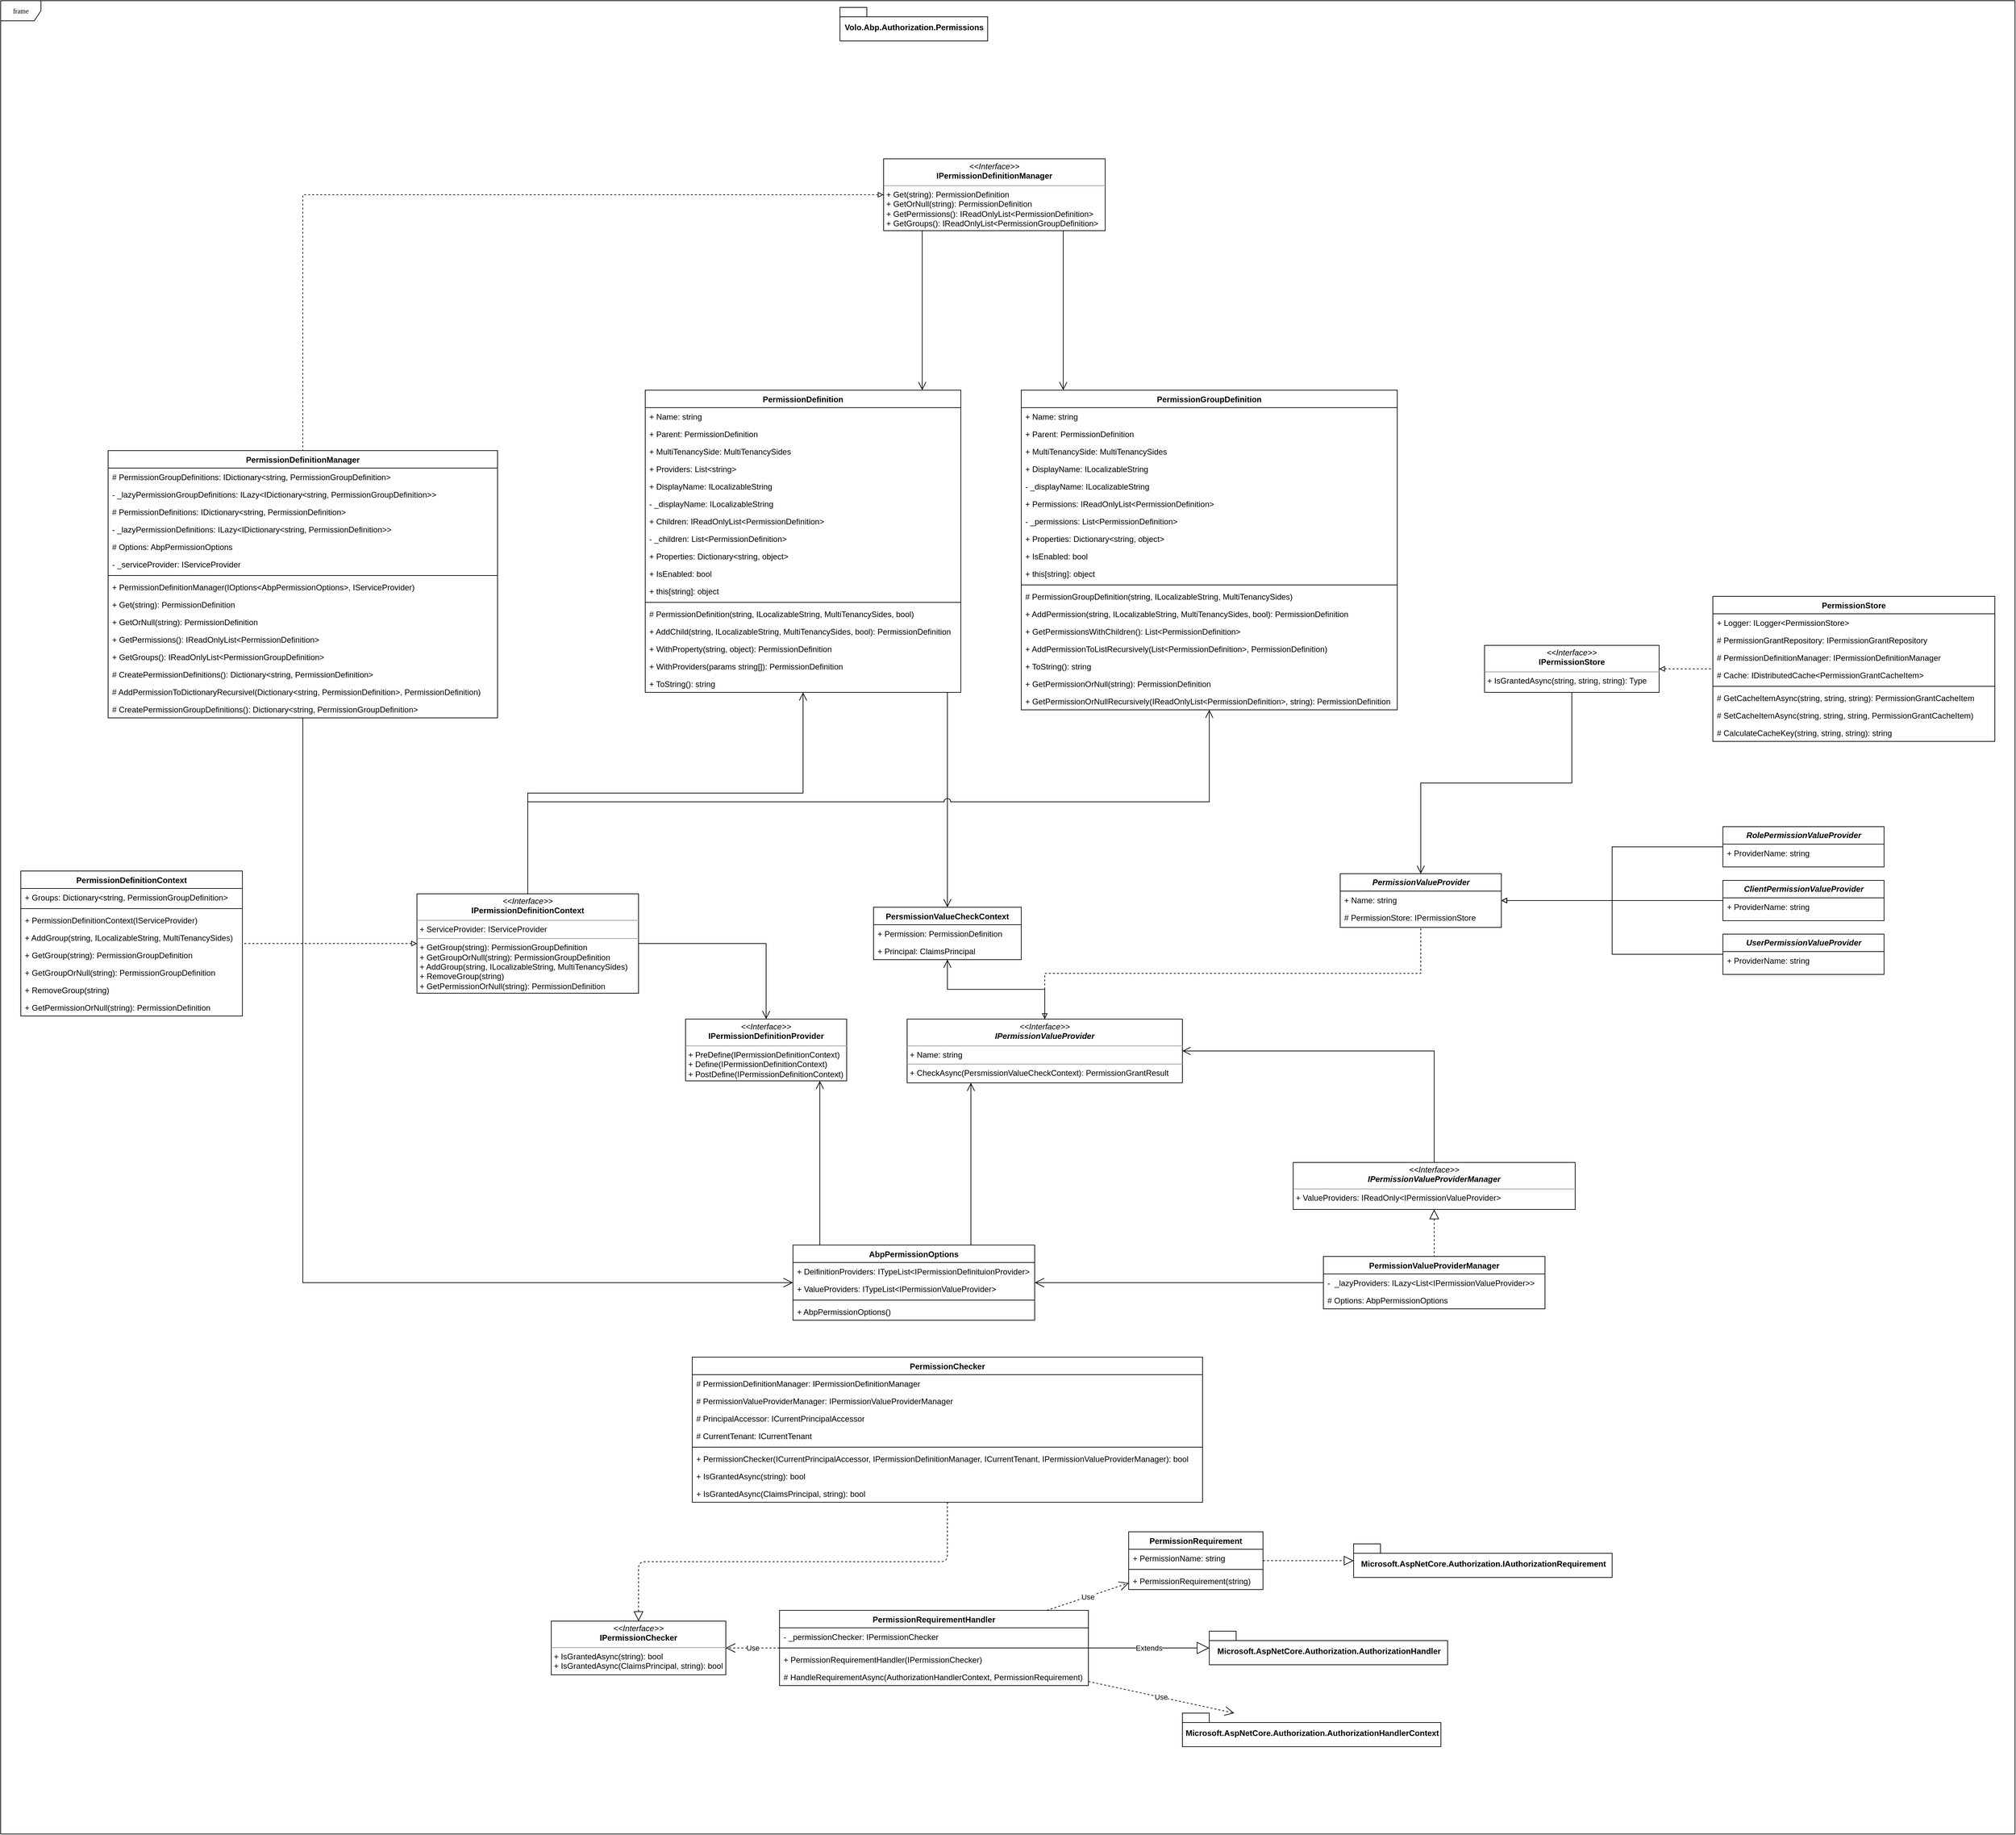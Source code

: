 <mxfile version="13.1.3">
    <diagram name="Page-1" id="c4acf3e9-155e-7222-9cf6-157b1a14988f">
        <mxGraphModel dx="1636" dy="3753" grid="1" gridSize="10" guides="1" tooltips="1" connect="1" arrows="1" fold="1" page="1" pageScale="1" pageWidth="850" pageHeight="1100" background="none" math="0" shadow="0">
            <root>
                <mxCell id="0"/>
                <mxCell id="1" parent="0"/>
                <mxCell id="17acba5748e5396b-1" value="frame" style="shape=umlFrame;whiteSpace=wrap;html=1;rounded=0;shadow=0;comic=0;labelBackgroundColor=none;strokeWidth=1;fontFamily=Verdana;fontSize=10;align=center;" parent="1" vertex="1">
                    <mxGeometry x="-680" y="-2910" width="3000" height="2730" as="geometry"/>
                </mxCell>
                <mxCell id="5d2195bd80daf111-21" style="edgeStyle=elbowEdgeStyle;rounded=0;html=1;labelBackgroundColor=none;startFill=0;endArrow=none;endFill=0;endSize=10;fontFamily=Verdana;fontSize=10;startArrow=block;" parent="1" source="YOqAtBhVKkUALozU7Gnc-1" target="17acba5748e5396b-20" edge="1">
                    <mxGeometry relative="1" as="geometry"/>
                </mxCell>
                <mxCell id="5d2195bd80daf111-22" style="edgeStyle=elbowEdgeStyle;rounded=0;html=1;labelBackgroundColor=none;startFill=0;endArrow=none;endFill=0;endSize=10;fontFamily=Verdana;fontSize=10;startArrow=block;dashed=1;elbow=vertical;" parent="1" source="5d2195bd80daf111-18" target="YOqAtBhVKkUALozU7Gnc-1" edge="1">
                    <mxGeometry relative="1" as="geometry"/>
                </mxCell>
                <mxCell id="5d2195bd80daf111-18" value="&lt;p style=&quot;margin: 0px ; margin-top: 4px ; text-align: center&quot;&gt;&lt;i&gt;&amp;lt;&amp;lt;Interface&amp;gt;&amp;gt;&lt;/i&gt;&lt;br&gt;&lt;i&gt;&lt;b&gt;IPermissionValueProvider&lt;/b&gt;&lt;/i&gt;&lt;br&gt;&lt;/p&gt;&lt;hr size=&quot;1&quot;&gt;&lt;p style=&quot;margin: 0px ; margin-left: 4px&quot;&gt;+ Name: string&lt;br&gt;&lt;/p&gt;&lt;hr size=&quot;1&quot;&gt;&lt;p style=&quot;margin: 0px ; margin-left: 4px&quot;&gt;+ CheckAsync(PersmissionValueCheckContext): PermissionGrantResult&lt;br&gt;&lt;/p&gt;" style="verticalAlign=top;align=left;overflow=fill;fontSize=12;fontFamily=Helvetica;html=1;rounded=0;shadow=0;comic=0;labelBackgroundColor=none;strokeWidth=1" parent="1" vertex="1">
                    <mxGeometry x="670" y="-1393.5" width="410" height="95" as="geometry"/>
                </mxCell>
                <mxCell id="5d2195bd80daf111-19" value="&lt;p style=&quot;margin: 0px ; margin-top: 4px ; text-align: center&quot;&gt;&lt;i&gt;&amp;lt;&amp;lt;Interface&amp;gt;&amp;gt;&lt;/i&gt;&lt;br&gt;&lt;b&gt;IPermissionStore&lt;/b&gt;&lt;/p&gt;&lt;hr size=&quot;1&quot;&gt;&lt;p style=&quot;margin: 0px ; margin-left: 4px&quot;&gt;+ IsGrantedAsync(string, string, string): Type&lt;br&gt;&lt;/p&gt;" style="verticalAlign=top;align=left;overflow=fill;fontSize=12;fontFamily=Helvetica;html=1;rounded=0;shadow=0;comic=0;labelBackgroundColor=none;strokeWidth=1" parent="1" vertex="1">
                    <mxGeometry x="1530" y="-1950" width="260" height="70" as="geometry"/>
                </mxCell>
                <mxCell id="YOqAtBhVKkUALozU7Gnc-5" style="edgeStyle=elbowEdgeStyle;rounded=0;html=1;labelBackgroundColor=none;startFill=0;endArrow=none;endFill=0;endSize=10;fontFamily=Verdana;fontSize=10;startArrow=block;" parent="1" source="YOqAtBhVKkUALozU7Gnc-1" target="17acba5748e5396b-30" edge="1">
                    <mxGeometry relative="1" as="geometry">
                        <mxPoint x="1910" y="-1060" as="sourcePoint"/>
                        <mxPoint x="2110" y="-1132" as="targetPoint"/>
                    </mxGeometry>
                </mxCell>
                <mxCell id="YOqAtBhVKkUALozU7Gnc-11" style="edgeStyle=elbowEdgeStyle;rounded=0;html=1;labelBackgroundColor=none;startFill=0;endArrow=none;endFill=0;fontFamily=Verdana;fontSize=10;startArrow=block;" parent="1" source="YOqAtBhVKkUALozU7Gnc-1" target="YOqAtBhVKkUALozU7Gnc-6" edge="1">
                    <mxGeometry relative="1" as="geometry">
                        <mxPoint x="1910" y="-1137" as="sourcePoint"/>
                        <mxPoint x="1990" y="-1137" as="targetPoint"/>
                    </mxGeometry>
                </mxCell>
                <mxCell id="YOqAtBhVKkUALozU7Gnc-16" style="edgeStyle=orthogonalEdgeStyle;rounded=0;html=1;labelBackgroundColor=none;startFill=0;endArrow=none;endFill=0;endSize=10;fontFamily=Verdana;fontSize=10;elbow=vertical;startArrow=open;startSize=10;" parent="1" source="5d2195bd80daf111-18" target="YOqAtBhVKkUALozU7Gnc-17" edge="1">
                    <mxGeometry relative="1" as="geometry">
                        <mxPoint x="1430" y="-871" as="sourcePoint"/>
                        <mxPoint x="1336" y="-901" as="targetPoint"/>
                    </mxGeometry>
                </mxCell>
                <mxCell id="YOqAtBhVKkUALozU7Gnc-17" value="&lt;p style=&quot;margin: 0px ; margin-top: 4px ; text-align: center&quot;&gt;&lt;i&gt;&amp;lt;&amp;lt;Interface&amp;gt;&amp;gt;&lt;/i&gt;&lt;br&gt;&lt;/p&gt;&lt;i&gt;&lt;div style=&quot;text-align: center&quot;&gt;&lt;i&gt;&lt;b&gt;IPermissionValueProviderManager&lt;/b&gt;&lt;/i&gt;&lt;/div&gt;&lt;/i&gt;&lt;hr size=&quot;1&quot;&gt;&lt;p style=&quot;margin: 0px 0px 0px 4px&quot;&gt;+ ValueProviders: IReadOnly&amp;lt;IPermissionValueProvider&amp;gt;&lt;/p&gt;" style="verticalAlign=top;align=left;overflow=fill;fontSize=12;fontFamily=Helvetica;html=1;strokeColor=#000000;gradientColor=none;" parent="1" vertex="1">
                    <mxGeometry x="1245" y="-1180" width="420" height="70" as="geometry"/>
                </mxCell>
                <mxCell id="YOqAtBhVKkUALozU7Gnc-22" style="edgeStyle=orthogonalEdgeStyle;rounded=0;html=1;dashed=1;labelBackgroundColor=none;startFill=0;endArrow=none;endFill=0;endSize=12;fontFamily=Verdana;fontSize=10;startArrow=block;startSize=12;" parent="1" source="YOqAtBhVKkUALozU7Gnc-17" target="YOqAtBhVKkUALozU7Gnc-18" edge="1">
                    <mxGeometry relative="1" as="geometry">
                        <mxPoint x="1532.5" y="-817.25" as="sourcePoint"/>
                        <mxPoint x="1657.5" y="-841" as="targetPoint"/>
                    </mxGeometry>
                </mxCell>
                <mxCell id="YOqAtBhVKkUALozU7Gnc-26" style="edgeStyle=orthogonalEdgeStyle;rounded=0;html=1;labelBackgroundColor=none;startFill=0;endArrow=none;endFill=0;endSize=10;fontFamily=Verdana;fontSize=10;startArrow=block;dashed=1;" parent="1" source="5d2195bd80daf111-19" target="YOqAtBhVKkUALozU7Gnc-32" edge="1">
                    <mxGeometry relative="1" as="geometry">
                        <Array as="points"/>
                        <mxPoint x="1440" y="-1327" as="sourcePoint"/>
                        <mxPoint x="1540" y="-1402" as="targetPoint"/>
                    </mxGeometry>
                </mxCell>
                <mxCell id="YOqAtBhVKkUALozU7Gnc-37" style="edgeStyle=orthogonalEdgeStyle;rounded=0;html=1;labelBackgroundColor=none;startFill=0;endArrow=open;endFill=0;endSize=10;fontFamily=Verdana;fontSize=10;startSize=10;" parent="1" source="5d2195bd80daf111-19" target="YOqAtBhVKkUALozU7Gnc-1" edge="1">
                    <mxGeometry relative="1" as="geometry">
                        <mxPoint x="1310" y="-1357" as="sourcePoint"/>
                        <mxPoint x="1310" y="-1209.5" as="targetPoint"/>
                    </mxGeometry>
                </mxCell>
                <mxCell id="YOqAtBhVKkUALozU7Gnc-42" value="" style="endArrow=none;html=1;edgeStyle=orthogonalEdgeStyle;rounded=0;endFill=0;endSize=10;startSize=10;startArrow=open;startFill=0;" parent="1" source="YOqAtBhVKkUALozU7Gnc-38" target="5d2195bd80daf111-18" edge="1">
                    <mxGeometry width="50" height="50" relative="1" as="geometry">
                        <mxPoint x="1090" y="-941" as="sourcePoint"/>
                        <mxPoint x="1140" y="-991" as="targetPoint"/>
                    </mxGeometry>
                </mxCell>
                <mxCell id="YOqAtBhVKkUALozU7Gnc-44" value="Volo.Abp.Authorization.Permissions" style="shape=folder;fontStyle=1;spacingTop=10;tabWidth=40;tabHeight=14;tabPosition=left;html=1;strokeColor=#000000;gradientColor=none;" parent="1" vertex="1">
                    <mxGeometry x="570" y="-2900" width="220" height="50" as="geometry"/>
                </mxCell>
                <mxCell id="YOqAtBhVKkUALozU7Gnc-69" value="" style="endArrow=open;html=1;edgeStyle=elbowEdgeStyle;rounded=0;entryX=0.5;entryY=0;entryDx=0;entryDy=0;endFill=0;endSize=10;sketch=0;shadow=0;jumpStyle=arc;" parent="1" source="YOqAtBhVKkUALozU7Gnc-45" target="YOqAtBhVKkUALozU7Gnc-38" edge="1">
                    <mxGeometry width="50" height="50" relative="1" as="geometry">
                        <mxPoint x="1110" y="-1419" as="sourcePoint"/>
                        <mxPoint x="1205" y="-1369.5" as="targetPoint"/>
                    </mxGeometry>
                </mxCell>
                <mxCell id="scaJnyW5hWVxRKX-FDJL-14" value="&lt;p style=&quot;margin: 0px ; margin-top: 4px ; text-align: center&quot;&gt;&lt;i&gt;&amp;lt;&amp;lt;Interface&amp;gt;&amp;gt;&lt;/i&gt;&lt;br&gt;&lt;span style=&quot;font-weight: 700&quot;&gt;IPermissionDefinitionProvider&lt;/span&gt;&lt;br&gt;&lt;/p&gt;&lt;hr size=&quot;1&quot;&gt;&lt;p style=&quot;margin: 0px ; margin-left: 4px&quot;&gt;&lt;/p&gt;&lt;p style=&quot;margin: 0px ; margin-left: 4px&quot;&gt;+ PreDefine(IPermissionDefinitionContext)&lt;br&gt;+ Define(IPermissionDefinitionContext)&lt;/p&gt;&lt;p style=&quot;margin: 0px ; margin-left: 4px&quot;&gt;+ PostDefine(IPermissionDefinitionContext)&lt;/p&gt;" style="verticalAlign=top;align=left;overflow=fill;fontSize=12;fontFamily=Helvetica;html=1;" parent="1" vertex="1">
                    <mxGeometry x="340" y="-1393.5" width="240" height="92" as="geometry"/>
                </mxCell>
                <mxCell id="scaJnyW5hWVxRKX-FDJL-15" value="&lt;p style=&quot;margin: 0px ; margin-top: 4px ; text-align: center&quot;&gt;&lt;i&gt;&amp;lt;&amp;lt;Interface&amp;gt;&amp;gt;&lt;/i&gt;&lt;br&gt;&lt;b&gt;IPermissionDefinitionContext&lt;/b&gt;&lt;/p&gt;&lt;hr size=&quot;1&quot;&gt;&lt;p style=&quot;margin: 0px ; margin-left: 4px&quot;&gt;+ ServiceProvider: IServiceProvider&lt;br&gt;&lt;/p&gt;&lt;hr size=&quot;1&quot;&gt;&lt;p style=&quot;margin: 0px ; margin-left: 4px&quot;&gt;+ GetGroup(string): PermissionGroupDefinition&lt;br&gt;+ GetGroupOrNull(string): PermissionGroupDefinition&lt;/p&gt;&lt;p style=&quot;margin: 0px ; margin-left: 4px&quot;&gt;+ AddGroup(string, ILocalizableString, MultiTenancySides)&lt;/p&gt;&lt;p style=&quot;margin: 0px ; margin-left: 4px&quot;&gt;+ RemoveGroup(string)&lt;/p&gt;&lt;p style=&quot;margin: 0px ; margin-left: 4px&quot;&gt;+ GetPermissionOrNull(string): PermissionDefinition&lt;/p&gt;" style="verticalAlign=top;align=left;overflow=fill;fontSize=12;fontFamily=Helvetica;html=1;" parent="1" vertex="1">
                    <mxGeometry x="-60" y="-1580" width="330" height="148" as="geometry"/>
                </mxCell>
                <mxCell id="scaJnyW5hWVxRKX-FDJL-25" style="edgeStyle=orthogonalEdgeStyle;rounded=0;html=1;labelBackgroundColor=none;startFill=0;endArrow=none;endFill=0;endSize=10;fontFamily=Verdana;fontSize=10;startArrow=block;dashed=1;" parent="1" source="scaJnyW5hWVxRKX-FDJL-15" target="scaJnyW5hWVxRKX-FDJL-16" edge="1">
                    <mxGeometry relative="1" as="geometry">
                        <mxPoint x="-70" y="-2020" as="sourcePoint"/>
                        <mxPoint x="5" y="-2020" as="targetPoint"/>
                    </mxGeometry>
                </mxCell>
                <mxCell id="scaJnyW5hWVxRKX-FDJL-26" style="edgeStyle=orthogonalEdgeStyle;rounded=0;html=1;labelBackgroundColor=none;startFill=0;endArrow=open;endFill=0;endSize=10;fontFamily=Verdana;fontSize=10;" parent="1" source="scaJnyW5hWVxRKX-FDJL-15" target="scaJnyW5hWVxRKX-FDJL-14" edge="1">
                    <mxGeometry relative="1" as="geometry">
                        <mxPoint x="635" y="-1366" as="sourcePoint"/>
                        <mxPoint x="-220" y="-1810.25" as="targetPoint"/>
                    </mxGeometry>
                </mxCell>
                <mxCell id="scaJnyW5hWVxRKX-FDJL-27" value="&lt;p style=&quot;margin: 0px ; margin-top: 4px ; text-align: center&quot;&gt;&lt;i&gt;&amp;lt;&amp;lt;Interface&amp;gt;&amp;gt;&lt;/i&gt;&lt;br&gt;&lt;b&gt;IPermissionDefinitionManager&lt;/b&gt;&lt;/p&gt;&lt;hr size=&quot;1&quot;&gt;&lt;p style=&quot;margin: 0px ; margin-left: 4px&quot;&gt;+ Get(string): PermissionDefinition&lt;br&gt;+ GetOrNull(string): PermissionDefinition&lt;/p&gt;&lt;p style=&quot;margin: 0px ; margin-left: 4px&quot;&gt;+ GetPermissions(): IReadOnlyList&amp;lt;PermissionDefinition&amp;gt;&lt;/p&gt;&lt;p style=&quot;margin: 0px ; margin-left: 4px&quot;&gt;+ GetGroups(): IReadOnlyList&amp;lt;PermissionGroupDefinition&amp;gt;&lt;/p&gt;" style="verticalAlign=top;align=left;overflow=fill;fontSize=12;fontFamily=Helvetica;html=1;" parent="1" vertex="1">
                    <mxGeometry x="635" y="-2674.5" width="330" height="107" as="geometry"/>
                </mxCell>
                <mxCell id="scaJnyW5hWVxRKX-FDJL-44" style="edgeStyle=elbowEdgeStyle;rounded=0;html=1;labelBackgroundColor=none;startFill=0;endArrow=open;endFill=0;endSize=10;fontFamily=Verdana;fontSize=10;jumpStyle=arc;" parent="1" source="scaJnyW5hWVxRKX-FDJL-27" target="YOqAtBhVKkUALozU7Gnc-45" edge="1">
                    <mxGeometry relative="1" as="geometry">
                        <mxPoint x="430" y="-1658" as="sourcePoint"/>
                        <mxPoint x="430" y="-1557" as="targetPoint"/>
                    </mxGeometry>
                </mxCell>
                <mxCell id="scaJnyW5hWVxRKX-FDJL-45" style="edgeStyle=orthogonalEdgeStyle;rounded=0;html=1;labelBackgroundColor=none;startFill=0;endArrow=none;endFill=0;endSize=10;fontFamily=Verdana;fontSize=10;startArrow=block;dashed=1;" parent="1" source="scaJnyW5hWVxRKX-FDJL-27" target="scaJnyW5hWVxRKX-FDJL-28" edge="1">
                    <mxGeometry relative="1" as="geometry">
                        <mxPoint y="-1736" as="sourcePoint"/>
                        <mxPoint x="170" y="-1736" as="targetPoint"/>
                    </mxGeometry>
                </mxCell>
                <mxCell id="scaJnyW5hWVxRKX-FDJL-46" style="edgeStyle=elbowEdgeStyle;rounded=0;html=1;labelBackgroundColor=none;startFill=0;endArrow=open;endFill=0;endSize=10;fontFamily=Verdana;fontSize=10;jumpStyle=arc;" parent="1" source="scaJnyW5hWVxRKX-FDJL-27" target="YOqAtBhVKkUALozU7Gnc-70" edge="1">
                    <mxGeometry relative="1" as="geometry">
                        <mxPoint x="240" y="-1477" as="sourcePoint"/>
                        <mxPoint x="525" y="-1477" as="targetPoint"/>
                    </mxGeometry>
                </mxCell>
                <mxCell id="scaJnyW5hWVxRKX-FDJL-47" style="edgeStyle=elbowEdgeStyle;rounded=0;html=1;labelBackgroundColor=none;startFill=0;endArrow=open;endFill=0;endSize=10;fontFamily=Verdana;fontSize=10;elbow=vertical;" parent="1" source="scaJnyW5hWVxRKX-FDJL-15" target="YOqAtBhVKkUALozU7Gnc-45" edge="1">
                    <mxGeometry relative="1" as="geometry">
                        <mxPoint x="44.409" y="-2060" as="sourcePoint"/>
                        <mxPoint x="44.409" y="-1959" as="targetPoint"/>
                    </mxGeometry>
                </mxCell>
                <mxCell id="scaJnyW5hWVxRKX-FDJL-48" style="html=1;labelBackgroundColor=none;startFill=0;endArrow=open;endFill=0;endSize=10;fontFamily=Verdana;fontSize=10;jumpStyle=arc;rounded=0;jumpSize=10;sketch=0;shadow=0;edgeStyle=elbowEdgeStyle;elbow=vertical;" parent="1" source="scaJnyW5hWVxRKX-FDJL-15" target="YOqAtBhVKkUALozU7Gnc-70" edge="1">
                    <mxGeometry relative="1" as="geometry">
                        <mxPoint x="200.0" y="-2186" as="sourcePoint"/>
                        <mxPoint x="300.0" y="-2074.941" as="targetPoint"/>
                    </mxGeometry>
                </mxCell>
                <mxCell id="scaJnyW5hWVxRKX-FDJL-54" style="edgeStyle=elbowEdgeStyle;rounded=0;html=1;labelBackgroundColor=none;startFill=0;endArrow=open;endFill=0;endSize=10;fontFamily=Verdana;fontSize=10;" parent="1" source="scaJnyW5hWVxRKX-FDJL-49" target="scaJnyW5hWVxRKX-FDJL-14" edge="1">
                    <mxGeometry relative="1" as="geometry">
                        <mxPoint x="560.0" y="-1334" as="sourcePoint"/>
                        <mxPoint x="769.941" y="-1160" as="targetPoint"/>
                    </mxGeometry>
                </mxCell>
                <mxCell id="scaJnyW5hWVxRKX-FDJL-55" style="edgeStyle=elbowEdgeStyle;rounded=0;html=1;labelBackgroundColor=none;startFill=0;endArrow=open;endFill=0;endSize=10;fontFamily=Verdana;fontSize=10;" parent="1" source="scaJnyW5hWVxRKX-FDJL-49" target="5d2195bd80daf111-18" edge="1">
                    <mxGeometry relative="1" as="geometry">
                        <mxPoint x="210.0" y="-1326" as="sourcePoint"/>
                        <mxPoint x="419.941" y="-1152" as="targetPoint"/>
                    </mxGeometry>
                </mxCell>
                <mxCell id="YOqAtBhVKkUALozU7Gnc-70" value="PermissionGroupDefinition" style="swimlane;fontStyle=1;align=center;verticalAlign=top;childLayout=stackLayout;horizontal=1;startSize=26;horizontalStack=0;resizeParent=1;resizeParentMax=0;resizeLast=0;collapsible=1;marginBottom=0;strokeColor=#000000;gradientColor=none;" parent="1" vertex="1">
                    <mxGeometry x="840" y="-2330" width="560" height="476" as="geometry"/>
                </mxCell>
                <mxCell id="YOqAtBhVKkUALozU7Gnc-71" value="+ Name: string" style="text;strokeColor=none;fillColor=none;align=left;verticalAlign=top;spacingLeft=4;spacingRight=4;overflow=hidden;rotatable=0;points=[[0,0.5],[1,0.5]];portConstraint=eastwest;" parent="YOqAtBhVKkUALozU7Gnc-70" vertex="1">
                    <mxGeometry y="26" width="560" height="26" as="geometry"/>
                </mxCell>
                <mxCell id="YOqAtBhVKkUALozU7Gnc-72" value="+ Parent: PermissionDefinition" style="text;strokeColor=none;fillColor=none;align=left;verticalAlign=top;spacingLeft=4;spacingRight=4;overflow=hidden;rotatable=0;points=[[0,0.5],[1,0.5]];portConstraint=eastwest;" parent="YOqAtBhVKkUALozU7Gnc-70" vertex="1">
                    <mxGeometry y="52" width="560" height="26" as="geometry"/>
                </mxCell>
                <mxCell id="YOqAtBhVKkUALozU7Gnc-73" value="+ MultiTenancySide: MultiTenancySides" style="text;strokeColor=none;fillColor=none;align=left;verticalAlign=top;spacingLeft=4;spacingRight=4;overflow=hidden;rotatable=0;points=[[0,0.5],[1,0.5]];portConstraint=eastwest;" parent="YOqAtBhVKkUALozU7Gnc-70" vertex="1">
                    <mxGeometry y="78" width="560" height="26" as="geometry"/>
                </mxCell>
                <mxCell id="YOqAtBhVKkUALozU7Gnc-75" value="+ DisplayName: ILocalizableString" style="text;strokeColor=none;fillColor=none;align=left;verticalAlign=top;spacingLeft=4;spacingRight=4;overflow=hidden;rotatable=0;points=[[0,0.5],[1,0.5]];portConstraint=eastwest;" parent="YOqAtBhVKkUALozU7Gnc-70" vertex="1">
                    <mxGeometry y="104" width="560" height="26" as="geometry"/>
                </mxCell>
                <mxCell id="YOqAtBhVKkUALozU7Gnc-88" value="- _displayName: ILocalizableString" style="text;strokeColor=none;fillColor=none;align=left;verticalAlign=top;spacingLeft=4;spacingRight=4;overflow=hidden;rotatable=0;points=[[0,0.5],[1,0.5]];portConstraint=eastwest;" parent="YOqAtBhVKkUALozU7Gnc-70" vertex="1">
                    <mxGeometry y="130" width="560" height="26" as="geometry"/>
                </mxCell>
                <mxCell id="YOqAtBhVKkUALozU7Gnc-76" value="+ Permissions: IReadOnlyList&lt;PermissionDefinition&gt;" style="text;strokeColor=none;fillColor=none;align=left;verticalAlign=top;spacingLeft=4;spacingRight=4;overflow=hidden;rotatable=0;points=[[0,0.5],[1,0.5]];portConstraint=eastwest;" parent="YOqAtBhVKkUALozU7Gnc-70" vertex="1">
                    <mxGeometry y="156" width="560" height="26" as="geometry"/>
                </mxCell>
                <mxCell id="YOqAtBhVKkUALozU7Gnc-77" value="- _permissions: List&lt;PermissionDefinition&gt;" style="text;strokeColor=none;fillColor=none;align=left;verticalAlign=top;spacingLeft=4;spacingRight=4;overflow=hidden;rotatable=0;points=[[0,0.5],[1,0.5]];portConstraint=eastwest;" parent="YOqAtBhVKkUALozU7Gnc-70" vertex="1">
                    <mxGeometry y="182" width="560" height="26" as="geometry"/>
                </mxCell>
                <mxCell id="YOqAtBhVKkUALozU7Gnc-78" value="+ Properties: Dictionary&lt;string, object&gt;" style="text;strokeColor=none;fillColor=none;align=left;verticalAlign=top;spacingLeft=4;spacingRight=4;overflow=hidden;rotatable=0;points=[[0,0.5],[1,0.5]];portConstraint=eastwest;" parent="YOqAtBhVKkUALozU7Gnc-70" vertex="1">
                    <mxGeometry y="208" width="560" height="26" as="geometry"/>
                </mxCell>
                <mxCell id="YOqAtBhVKkUALozU7Gnc-79" value="+ IsEnabled: bool" style="text;strokeColor=none;fillColor=none;align=left;verticalAlign=top;spacingLeft=4;spacingRight=4;overflow=hidden;rotatable=0;points=[[0,0.5],[1,0.5]];portConstraint=eastwest;" parent="YOqAtBhVKkUALozU7Gnc-70" vertex="1">
                    <mxGeometry y="234" width="560" height="26" as="geometry"/>
                </mxCell>
                <mxCell id="YOqAtBhVKkUALozU7Gnc-80" value="+ this[string]: object" style="text;strokeColor=none;fillColor=none;align=left;verticalAlign=top;spacingLeft=4;spacingRight=4;overflow=hidden;rotatable=0;points=[[0,0.5],[1,0.5]];portConstraint=eastwest;" parent="YOqAtBhVKkUALozU7Gnc-70" vertex="1">
                    <mxGeometry y="260" width="560" height="26" as="geometry"/>
                </mxCell>
                <mxCell id="YOqAtBhVKkUALozU7Gnc-81" value="" style="line;strokeWidth=1;fillColor=none;align=left;verticalAlign=middle;spacingTop=-1;spacingLeft=3;spacingRight=3;rotatable=0;labelPosition=right;points=[];portConstraint=eastwest;" parent="YOqAtBhVKkUALozU7Gnc-70" vertex="1">
                    <mxGeometry y="286" width="560" height="8" as="geometry"/>
                </mxCell>
                <mxCell id="YOqAtBhVKkUALozU7Gnc-82" value="# PermissionGroupDefinition(string, ILocalizableString, MultiTenancySides)" style="text;strokeColor=none;fillColor=none;align=left;verticalAlign=top;spacingLeft=4;spacingRight=4;overflow=hidden;rotatable=0;points=[[0,0.5],[1,0.5]];portConstraint=eastwest;" parent="YOqAtBhVKkUALozU7Gnc-70" vertex="1">
                    <mxGeometry y="294" width="560" height="26" as="geometry"/>
                </mxCell>
                <mxCell id="YOqAtBhVKkUALozU7Gnc-83" value="+ AddPermission(string, ILocalizableString, MultiTenancySides, bool): PermissionDefinition" style="text;strokeColor=none;fillColor=none;align=left;verticalAlign=top;spacingLeft=4;spacingRight=4;overflow=hidden;rotatable=0;points=[[0,0.5],[1,0.5]];portConstraint=eastwest;" parent="YOqAtBhVKkUALozU7Gnc-70" vertex="1">
                    <mxGeometry y="320" width="560" height="26" as="geometry"/>
                </mxCell>
                <mxCell id="YOqAtBhVKkUALozU7Gnc-84" value="+ GetPermissionsWithChildren(): List&lt;PermissionDefinition&gt;" style="text;strokeColor=none;fillColor=none;align=left;verticalAlign=top;spacingLeft=4;spacingRight=4;overflow=hidden;rotatable=0;points=[[0,0.5],[1,0.5]];portConstraint=eastwest;" parent="YOqAtBhVKkUALozU7Gnc-70" vertex="1">
                    <mxGeometry y="346" width="560" height="26" as="geometry"/>
                </mxCell>
                <mxCell id="YOqAtBhVKkUALozU7Gnc-85" value="+ AddPermissionToListRecursively(List&lt;PermissionDefinition&gt;, PermissionDefinition)" style="text;strokeColor=none;fillColor=none;align=left;verticalAlign=top;spacingLeft=4;spacingRight=4;overflow=hidden;rotatable=0;points=[[0,0.5],[1,0.5]];portConstraint=eastwest;" parent="YOqAtBhVKkUALozU7Gnc-70" vertex="1">
                    <mxGeometry y="372" width="560" height="26" as="geometry"/>
                </mxCell>
                <mxCell id="YOqAtBhVKkUALozU7Gnc-86" value="+ ToString(): string" style="text;strokeColor=none;fillColor=none;align=left;verticalAlign=top;spacingLeft=4;spacingRight=4;overflow=hidden;rotatable=0;points=[[0,0.5],[1,0.5]];portConstraint=eastwest;" parent="YOqAtBhVKkUALozU7Gnc-70" vertex="1">
                    <mxGeometry y="398" width="560" height="26" as="geometry"/>
                </mxCell>
                <mxCell id="YOqAtBhVKkUALozU7Gnc-89" value="+ GetPermissionOrNull(string): PermissionDefinition" style="text;strokeColor=none;fillColor=none;align=left;verticalAlign=top;spacingLeft=4;spacingRight=4;overflow=hidden;rotatable=0;points=[[0,0.5],[1,0.5]];portConstraint=eastwest;" parent="YOqAtBhVKkUALozU7Gnc-70" vertex="1">
                    <mxGeometry y="424" width="560" height="26" as="geometry"/>
                </mxCell>
                <mxCell id="YOqAtBhVKkUALozU7Gnc-90" value="+ GetPermissionOrNullRecursively(IReadOnlyList&lt;PermissionDefinition&gt;, string): PermissionDefinition" style="text;strokeColor=none;fillColor=none;align=left;verticalAlign=top;spacingLeft=4;spacingRight=4;overflow=hidden;rotatable=0;points=[[0,0.5],[1,0.5]];portConstraint=eastwest;" parent="YOqAtBhVKkUALozU7Gnc-70" vertex="1">
                    <mxGeometry y="450" width="560" height="26" as="geometry"/>
                </mxCell>
                <mxCell id="YOqAtBhVKkUALozU7Gnc-45" value="PermissionDefinition" style="swimlane;fontStyle=1;align=center;verticalAlign=top;childLayout=stackLayout;horizontal=1;startSize=26;horizontalStack=0;resizeParent=1;resizeParentMax=0;resizeLast=0;collapsible=1;marginBottom=0;strokeColor=#000000;gradientColor=none;" parent="1" vertex="1">
                    <mxGeometry x="280" y="-2330" width="470" height="450" as="geometry"/>
                </mxCell>
                <mxCell id="YOqAtBhVKkUALozU7Gnc-46" value="+ Name: string" style="text;strokeColor=none;fillColor=none;align=left;verticalAlign=top;spacingLeft=4;spacingRight=4;overflow=hidden;rotatable=0;points=[[0,0.5],[1,0.5]];portConstraint=eastwest;" parent="YOqAtBhVKkUALozU7Gnc-45" vertex="1">
                    <mxGeometry y="26" width="470" height="26" as="geometry"/>
                </mxCell>
                <mxCell id="YOqAtBhVKkUALozU7Gnc-49" value="+ Parent: PermissionDefinition" style="text;strokeColor=none;fillColor=none;align=left;verticalAlign=top;spacingLeft=4;spacingRight=4;overflow=hidden;rotatable=0;points=[[0,0.5],[1,0.5]];portConstraint=eastwest;" parent="YOqAtBhVKkUALozU7Gnc-45" vertex="1">
                    <mxGeometry y="52" width="470" height="26" as="geometry"/>
                </mxCell>
                <mxCell id="YOqAtBhVKkUALozU7Gnc-50" value="+ MultiTenancySide: MultiTenancySides" style="text;strokeColor=none;fillColor=none;align=left;verticalAlign=top;spacingLeft=4;spacingRight=4;overflow=hidden;rotatable=0;points=[[0,0.5],[1,0.5]];portConstraint=eastwest;" parent="YOqAtBhVKkUALozU7Gnc-45" vertex="1">
                    <mxGeometry y="78" width="470" height="26" as="geometry"/>
                </mxCell>
                <mxCell id="YOqAtBhVKkUALozU7Gnc-51" value="+ Providers: List&lt;string&gt;" style="text;strokeColor=none;fillColor=none;align=left;verticalAlign=top;spacingLeft=4;spacingRight=4;overflow=hidden;rotatable=0;points=[[0,0.5],[1,0.5]];portConstraint=eastwest;" parent="YOqAtBhVKkUALozU7Gnc-45" vertex="1">
                    <mxGeometry y="104" width="470" height="26" as="geometry"/>
                </mxCell>
                <mxCell id="YOqAtBhVKkUALozU7Gnc-87" value="+ DisplayName: ILocalizableString" style="text;strokeColor=none;fillColor=none;align=left;verticalAlign=top;spacingLeft=4;spacingRight=4;overflow=hidden;rotatable=0;points=[[0,0.5],[1,0.5]];portConstraint=eastwest;" parent="YOqAtBhVKkUALozU7Gnc-45" vertex="1">
                    <mxGeometry y="130" width="470" height="26" as="geometry"/>
                </mxCell>
                <mxCell id="YOqAtBhVKkUALozU7Gnc-53" value="- _displayName: ILocalizableString" style="text;strokeColor=none;fillColor=none;align=left;verticalAlign=top;spacingLeft=4;spacingRight=4;overflow=hidden;rotatable=0;points=[[0,0.5],[1,0.5]];portConstraint=eastwest;" parent="YOqAtBhVKkUALozU7Gnc-45" vertex="1">
                    <mxGeometry y="156" width="470" height="26" as="geometry"/>
                </mxCell>
                <mxCell id="YOqAtBhVKkUALozU7Gnc-52" value="+ Children: IReadOnlyList&lt;PermissionDefinition&gt;" style="text;strokeColor=none;fillColor=none;align=left;verticalAlign=top;spacingLeft=4;spacingRight=4;overflow=hidden;rotatable=0;points=[[0,0.5],[1,0.5]];portConstraint=eastwest;" parent="YOqAtBhVKkUALozU7Gnc-45" vertex="1">
                    <mxGeometry y="182" width="470" height="26" as="geometry"/>
                </mxCell>
                <mxCell id="YOqAtBhVKkUALozU7Gnc-54" value="- _children: List&lt;PermissionDefinition&gt;" style="text;strokeColor=none;fillColor=none;align=left;verticalAlign=top;spacingLeft=4;spacingRight=4;overflow=hidden;rotatable=0;points=[[0,0.5],[1,0.5]];portConstraint=eastwest;" parent="YOqAtBhVKkUALozU7Gnc-45" vertex="1">
                    <mxGeometry y="208" width="470" height="26" as="geometry"/>
                </mxCell>
                <mxCell id="YOqAtBhVKkUALozU7Gnc-63" value="+ Properties: Dictionary&lt;string, object&gt;" style="text;strokeColor=none;fillColor=none;align=left;verticalAlign=top;spacingLeft=4;spacingRight=4;overflow=hidden;rotatable=0;points=[[0,0.5],[1,0.5]];portConstraint=eastwest;" parent="YOqAtBhVKkUALozU7Gnc-45" vertex="1">
                    <mxGeometry y="234" width="470" height="26" as="geometry"/>
                </mxCell>
                <mxCell id="YOqAtBhVKkUALozU7Gnc-62" value="+ IsEnabled: bool" style="text;strokeColor=none;fillColor=none;align=left;verticalAlign=top;spacingLeft=4;spacingRight=4;overflow=hidden;rotatable=0;points=[[0,0.5],[1,0.5]];portConstraint=eastwest;" parent="YOqAtBhVKkUALozU7Gnc-45" vertex="1">
                    <mxGeometry y="260" width="470" height="26" as="geometry"/>
                </mxCell>
                <mxCell id="YOqAtBhVKkUALozU7Gnc-64" value="+ this[string]: object" style="text;strokeColor=none;fillColor=none;align=left;verticalAlign=top;spacingLeft=4;spacingRight=4;overflow=hidden;rotatable=0;points=[[0,0.5],[1,0.5]];portConstraint=eastwest;" parent="YOqAtBhVKkUALozU7Gnc-45" vertex="1">
                    <mxGeometry y="286" width="470" height="26" as="geometry"/>
                </mxCell>
                <mxCell id="YOqAtBhVKkUALozU7Gnc-47" value="" style="line;strokeWidth=1;fillColor=none;align=left;verticalAlign=middle;spacingTop=-1;spacingLeft=3;spacingRight=3;rotatable=0;labelPosition=right;points=[];portConstraint=eastwest;" parent="YOqAtBhVKkUALozU7Gnc-45" vertex="1">
                    <mxGeometry y="312" width="470" height="8" as="geometry"/>
                </mxCell>
                <mxCell id="YOqAtBhVKkUALozU7Gnc-48" value="# PermissionDefinition(string, ILocalizableString, MultiTenancySides, bool)" style="text;strokeColor=none;fillColor=none;align=left;verticalAlign=top;spacingLeft=4;spacingRight=4;overflow=hidden;rotatable=0;points=[[0,0.5],[1,0.5]];portConstraint=eastwest;" parent="YOqAtBhVKkUALozU7Gnc-45" vertex="1">
                    <mxGeometry y="320" width="470" height="26" as="geometry"/>
                </mxCell>
                <mxCell id="YOqAtBhVKkUALozU7Gnc-65" value="+ AddChild(string, ILocalizableString, MultiTenancySides, bool): PermissionDefinition" style="text;strokeColor=none;fillColor=none;align=left;verticalAlign=top;spacingLeft=4;spacingRight=4;overflow=hidden;rotatable=0;points=[[0,0.5],[1,0.5]];portConstraint=eastwest;" parent="YOqAtBhVKkUALozU7Gnc-45" vertex="1">
                    <mxGeometry y="346" width="470" height="26" as="geometry"/>
                </mxCell>
                <mxCell id="YOqAtBhVKkUALozU7Gnc-66" value="+ WithProperty(string, object): PermissionDefinition" style="text;strokeColor=none;fillColor=none;align=left;verticalAlign=top;spacingLeft=4;spacingRight=4;overflow=hidden;rotatable=0;points=[[0,0.5],[1,0.5]];portConstraint=eastwest;" parent="YOqAtBhVKkUALozU7Gnc-45" vertex="1">
                    <mxGeometry y="372" width="470" height="26" as="geometry"/>
                </mxCell>
                <mxCell id="YOqAtBhVKkUALozU7Gnc-67" value="+ WithProviders(params string[]): PermissionDefinition" style="text;strokeColor=none;fillColor=none;align=left;verticalAlign=top;spacingLeft=4;spacingRight=4;overflow=hidden;rotatable=0;points=[[0,0.5],[1,0.5]];portConstraint=eastwest;" parent="YOqAtBhVKkUALozU7Gnc-45" vertex="1">
                    <mxGeometry y="398" width="470" height="26" as="geometry"/>
                </mxCell>
                <mxCell id="YOqAtBhVKkUALozU7Gnc-68" value="+ ToString(): string" style="text;strokeColor=none;fillColor=none;align=left;verticalAlign=top;spacingLeft=4;spacingRight=4;overflow=hidden;rotatable=0;points=[[0,0.5],[1,0.5]];portConstraint=eastwest;" parent="YOqAtBhVKkUALozU7Gnc-45" vertex="1">
                    <mxGeometry y="424" width="470" height="26" as="geometry"/>
                </mxCell>
                <mxCell id="YOqAtBhVKkUALozU7Gnc-32" value="PermissionStore" style="swimlane;fontStyle=1;align=center;verticalAlign=top;childLayout=stackLayout;horizontal=1;startSize=26;horizontalStack=0;resizeParent=1;resizeParentMax=0;resizeLast=0;collapsible=1;marginBottom=0;strokeColor=#000000;gradientColor=none;" parent="1" vertex="1">
                    <mxGeometry x="1870" y="-2023" width="420" height="216" as="geometry"/>
                </mxCell>
                <mxCell id="YOqAtBhVKkUALozU7Gnc-33" value="+ Logger: ILogger&lt;PermissionStore&gt;&#10;" style="text;strokeColor=none;fillColor=none;align=left;verticalAlign=top;spacingLeft=4;spacingRight=4;overflow=hidden;rotatable=0;points=[[0,0.5],[1,0.5]];portConstraint=eastwest;" parent="YOqAtBhVKkUALozU7Gnc-32" vertex="1">
                    <mxGeometry y="26" width="420" height="26" as="geometry"/>
                </mxCell>
                <mxCell id="YOqAtBhVKkUALozU7Gnc-56" value="# PermissionGrantRepository: IPermissionGrantRepository" style="text;strokeColor=none;fillColor=none;align=left;verticalAlign=top;spacingLeft=4;spacingRight=4;overflow=hidden;rotatable=0;points=[[0,0.5],[1,0.5]];portConstraint=eastwest;" parent="YOqAtBhVKkUALozU7Gnc-32" vertex="1">
                    <mxGeometry y="52" width="420" height="26" as="geometry"/>
                </mxCell>
                <mxCell id="YOqAtBhVKkUALozU7Gnc-58" value="# PermissionDefinitionManager: IPermissionDefinitionManager" style="text;strokeColor=none;fillColor=none;align=left;verticalAlign=top;spacingLeft=4;spacingRight=4;overflow=hidden;rotatable=0;points=[[0,0.5],[1,0.5]];portConstraint=eastwest;" parent="YOqAtBhVKkUALozU7Gnc-32" vertex="1">
                    <mxGeometry y="78" width="420" height="26" as="geometry"/>
                </mxCell>
                <mxCell id="YOqAtBhVKkUALozU7Gnc-57" value="# Cache: IDistributedCache&lt;PermissionGrantCacheItem&gt;" style="text;strokeColor=none;fillColor=none;align=left;verticalAlign=top;spacingLeft=4;spacingRight=4;overflow=hidden;rotatable=0;points=[[0,0.5],[1,0.5]];portConstraint=eastwest;" parent="YOqAtBhVKkUALozU7Gnc-32" vertex="1">
                    <mxGeometry y="104" width="420" height="26" as="geometry"/>
                </mxCell>
                <mxCell id="YOqAtBhVKkUALozU7Gnc-34" value="" style="line;strokeWidth=1;fillColor=none;align=left;verticalAlign=middle;spacingTop=-1;spacingLeft=3;spacingRight=3;rotatable=0;labelPosition=right;points=[];portConstraint=eastwest;" parent="YOqAtBhVKkUALozU7Gnc-32" vertex="1">
                    <mxGeometry y="130" width="420" height="8" as="geometry"/>
                </mxCell>
                <mxCell id="YOqAtBhVKkUALozU7Gnc-35" value="# GetCacheItemAsync(string, string, string): PermissionGrantCacheItem&#10;" style="text;strokeColor=none;fillColor=none;align=left;verticalAlign=top;spacingLeft=4;spacingRight=4;overflow=hidden;rotatable=0;points=[[0,0.5],[1,0.5]];portConstraint=eastwest;" parent="YOqAtBhVKkUALozU7Gnc-32" vertex="1">
                    <mxGeometry y="138" width="420" height="26" as="geometry"/>
                </mxCell>
                <mxCell id="YOqAtBhVKkUALozU7Gnc-60" value="# SetCacheItemAsync(string, string, string, PermissionGrantCacheItem)" style="text;strokeColor=none;fillColor=none;align=left;verticalAlign=top;spacingLeft=4;spacingRight=4;overflow=hidden;rotatable=0;points=[[0,0.5],[1,0.5]];portConstraint=eastwest;" parent="YOqAtBhVKkUALozU7Gnc-32" vertex="1">
                    <mxGeometry y="164" width="420" height="26" as="geometry"/>
                </mxCell>
                <mxCell id="YOqAtBhVKkUALozU7Gnc-59" value="# CalculateCacheKey(string, string, string): string" style="text;strokeColor=none;fillColor=none;align=left;verticalAlign=top;spacingLeft=4;spacingRight=4;overflow=hidden;rotatable=0;points=[[0,0.5],[1,0.5]];portConstraint=eastwest;" parent="YOqAtBhVKkUALozU7Gnc-32" vertex="1">
                    <mxGeometry y="190" width="420" height="26" as="geometry"/>
                </mxCell>
                <mxCell id="17acba5748e5396b-30" value="&lt;i style=&quot;font-size: 12px ; font-family: &amp;#34;helvetica&amp;#34;&quot;&gt;&lt;b&gt;UserPermissionValueProvider&lt;/b&gt;&lt;/i&gt;" style="swimlane;html=1;fontStyle=0;childLayout=stackLayout;horizontal=1;startSize=26;fillColor=none;horizontalStack=0;resizeParent=1;resizeLast=0;collapsible=1;marginBottom=0;swimlaneFillColor=none;rounded=0;shadow=0;comic=0;labelBackgroundColor=none;strokeWidth=1;fontFamily=Verdana;fontSize=10;align=center;" parent="1" vertex="1">
                    <mxGeometry x="1885" y="-1520" width="240" height="60" as="geometry">
                        <mxRectangle x="670" y="140" width="200" height="26" as="alternateBounds"/>
                    </mxGeometry>
                </mxCell>
                <mxCell id="17acba5748e5396b-31" value="+ ProviderName: string" style="text;html=1;strokeColor=none;fillColor=none;align=left;verticalAlign=top;spacingLeft=4;spacingRight=4;whiteSpace=wrap;overflow=hidden;rotatable=0;points=[[0,0.5],[1,0.5]];portConstraint=eastwest;" parent="17acba5748e5396b-30" vertex="1">
                    <mxGeometry y="26" width="240" height="26" as="geometry"/>
                </mxCell>
                <mxCell id="YOqAtBhVKkUALozU7Gnc-6" value="&lt;i style=&quot;font-family: &amp;#34;helvetica&amp;#34; ; font-size: 12px&quot;&gt;&lt;b&gt;ClientPermissionValueProvider&lt;/b&gt;&lt;/i&gt;" style="swimlane;html=1;fontStyle=0;childLayout=stackLayout;horizontal=1;startSize=26;fillColor=none;horizontalStack=0;resizeParent=1;resizeLast=0;collapsible=1;marginBottom=0;swimlaneFillColor=none;rounded=0;shadow=0;comic=0;labelBackgroundColor=none;strokeWidth=1;fontFamily=Verdana;fontSize=10;align=center;" parent="1" vertex="1">
                    <mxGeometry x="1885" y="-1600" width="240" height="60" as="geometry"/>
                </mxCell>
                <mxCell id="YOqAtBhVKkUALozU7Gnc-7" value="+ ProviderName: string" style="text;html=1;strokeColor=none;fillColor=none;align=left;verticalAlign=top;spacingLeft=4;spacingRight=4;whiteSpace=wrap;overflow=hidden;rotatable=0;points=[[0,0.5],[1,0.5]];portConstraint=eastwest;" parent="YOqAtBhVKkUALozU7Gnc-6" vertex="1">
                    <mxGeometry y="26" width="240" height="24" as="geometry"/>
                </mxCell>
                <mxCell id="17acba5748e5396b-20" value="&lt;i style=&quot;font-family: &amp;#34;helvetica&amp;#34; ; font-size: 12px&quot;&gt;&lt;b&gt;RolePermissionValueProvider&lt;/b&gt;&lt;/i&gt;" style="swimlane;html=1;fontStyle=0;childLayout=stackLayout;horizontal=1;startSize=26;fillColor=none;horizontalStack=0;resizeParent=1;resizeLast=0;collapsible=1;marginBottom=0;swimlaneFillColor=none;rounded=0;shadow=0;comic=0;labelBackgroundColor=none;strokeWidth=1;fontFamily=Verdana;fontSize=10;align=center;" parent="1" vertex="1">
                    <mxGeometry x="1885" y="-1680" width="240" height="60" as="geometry"/>
                </mxCell>
                <mxCell id="17acba5748e5396b-21" value="+ ProviderName: string" style="text;html=1;strokeColor=none;fillColor=none;align=left;verticalAlign=top;spacingLeft=4;spacingRight=4;whiteSpace=wrap;overflow=hidden;rotatable=0;points=[[0,0.5],[1,0.5]];portConstraint=eastwest;" parent="17acba5748e5396b-20" vertex="1">
                    <mxGeometry y="26" width="240" height="26" as="geometry"/>
                </mxCell>
                <mxCell id="YOqAtBhVKkUALozU7Gnc-1" value="&lt;i style=&quot;font-family: &amp;#34;helvetica&amp;#34; ; font-size: 12px&quot;&gt;&lt;b&gt;PermissionValueProvider&lt;/b&gt;&lt;/i&gt;" style="swimlane;html=1;fontStyle=0;childLayout=stackLayout;horizontal=1;startSize=26;fillColor=none;horizontalStack=0;resizeParent=1;resizeLast=0;collapsible=1;marginBottom=0;swimlaneFillColor=none;rounded=0;shadow=0;comic=0;labelBackgroundColor=none;strokeWidth=1;fontFamily=Verdana;fontSize=10;align=center;" parent="1" vertex="1">
                    <mxGeometry x="1315" y="-1610" width="240" height="80" as="geometry"/>
                </mxCell>
                <mxCell id="YOqAtBhVKkUALozU7Gnc-2" value="+ Name: string" style="text;html=1;align=left;verticalAlign=top;spacingLeft=4;spacingRight=4;whiteSpace=wrap;overflow=hidden;rotatable=0;points=[[0,0.5],[1,0.5]];portConstraint=eastwest;" parent="YOqAtBhVKkUALozU7Gnc-1" vertex="1">
                    <mxGeometry y="26" width="240" height="26" as="geometry"/>
                </mxCell>
                <mxCell id="YOqAtBhVKkUALozU7Gnc-3" value="# PermissionStore: IPermissionStore" style="text;html=1;strokeColor=none;fillColor=none;align=left;verticalAlign=top;spacingLeft=4;spacingRight=4;whiteSpace=wrap;overflow=hidden;rotatable=0;points=[[0,0.5],[1,0.5]];portConstraint=eastwest;" parent="YOqAtBhVKkUALozU7Gnc-1" vertex="1">
                    <mxGeometry y="52" width="240" height="26" as="geometry"/>
                </mxCell>
                <mxCell id="YOqAtBhVKkUALozU7Gnc-38" value="PersmissionValueCheckContext" style="swimlane;fontStyle=1;childLayout=stackLayout;horizontal=1;startSize=26;fillColor=none;horizontalStack=0;resizeParent=1;resizeParentMax=0;resizeLast=0;collapsible=1;marginBottom=0;strokeColor=#000000;" parent="1" vertex="1">
                    <mxGeometry x="620" y="-1560" width="220" height="78" as="geometry"/>
                </mxCell>
                <mxCell id="YOqAtBhVKkUALozU7Gnc-39" value="+ Permission: PermissionDefinition" style="text;fillColor=none;align=left;verticalAlign=top;spacingLeft=4;spacingRight=4;overflow=hidden;rotatable=0;points=[[0,0.5],[1,0.5]];portConstraint=eastwest;" parent="YOqAtBhVKkUALozU7Gnc-38" vertex="1">
                    <mxGeometry y="26" width="220" height="26" as="geometry"/>
                </mxCell>
                <mxCell id="YOqAtBhVKkUALozU7Gnc-40" value="+ Principal: ClaimsPrincipal" style="text;strokeColor=none;fillColor=none;align=left;verticalAlign=top;spacingLeft=4;spacingRight=4;overflow=hidden;rotatable=0;points=[[0,0.5],[1,0.5]];portConstraint=eastwest;" parent="YOqAtBhVKkUALozU7Gnc-38" vertex="1">
                    <mxGeometry y="52" width="220" height="26" as="geometry"/>
                </mxCell>
                <mxCell id="scaJnyW5hWVxRKX-FDJL-57" style="edgeStyle=orthogonalEdgeStyle;rounded=0;html=1;labelBackgroundColor=none;startFill=0;endArrow=none;endFill=0;endSize=12;fontFamily=Verdana;fontSize=10;elbow=vertical;startArrow=open;startSize=12;" parent="1" source="scaJnyW5hWVxRKX-FDJL-49" target="YOqAtBhVKkUALozU7Gnc-18" edge="1">
                    <mxGeometry relative="1" as="geometry">
                        <mxPoint x="1090" y="-1336" as="sourcePoint"/>
                        <mxPoint x="1465" y="-1170" as="targetPoint"/>
                    </mxGeometry>
                </mxCell>
                <mxCell id="scaJnyW5hWVxRKX-FDJL-58" style="edgeStyle=orthogonalEdgeStyle;rounded=0;html=1;labelBackgroundColor=none;startFill=0;endArrow=none;endFill=0;endSize=12;fontFamily=Verdana;fontSize=10;elbow=vertical;startArrow=open;startSize=12;" parent="1" source="scaJnyW5hWVxRKX-FDJL-49" target="scaJnyW5hWVxRKX-FDJL-28" edge="1">
                    <mxGeometry relative="1" as="geometry">
                        <mxPoint x="860" y="-1034" as="sourcePoint"/>
                        <mxPoint x="1950" y="-1096" as="targetPoint"/>
                    </mxGeometry>
                </mxCell>
                <mxCell id="YOqAtBhVKkUALozU7Gnc-18" value="PermissionValueProviderManager" style="swimlane;fontStyle=1;align=center;verticalAlign=top;childLayout=stackLayout;horizontal=1;startSize=26;horizontalStack=0;resizeParent=1;resizeParentMax=0;resizeLast=0;collapsible=1;marginBottom=0;strokeColor=#000000;gradientColor=none;" parent="1" vertex="1">
                    <mxGeometry x="1290" y="-1040" width="330" height="78" as="geometry"/>
                </mxCell>
                <mxCell id="YOqAtBhVKkUALozU7Gnc-19" value="-  _lazyProviders: ILazy&lt;List&lt;IPermissionValueProvider&gt;&gt;&#10;" style="text;strokeColor=none;fillColor=none;align=left;verticalAlign=top;spacingLeft=4;spacingRight=4;overflow=hidden;rotatable=0;points=[[0,0.5],[1,0.5]];portConstraint=eastwest;" parent="YOqAtBhVKkUALozU7Gnc-18" vertex="1">
                    <mxGeometry y="26" width="330" height="26" as="geometry"/>
                </mxCell>
                <mxCell id="YOqAtBhVKkUALozU7Gnc-61" value="# Options: AbpPermissionOptions" style="text;strokeColor=none;fillColor=none;align=left;verticalAlign=top;spacingLeft=4;spacingRight=4;overflow=hidden;rotatable=0;points=[[0,0.5],[1,0.5]];portConstraint=eastwest;" parent="YOqAtBhVKkUALozU7Gnc-18" vertex="1">
                    <mxGeometry y="52" width="330" height="26" as="geometry"/>
                </mxCell>
                <mxCell id="scaJnyW5hWVxRKX-FDJL-28" value="PermissionDefinitionManager" style="swimlane;fontStyle=1;align=center;verticalAlign=top;childLayout=stackLayout;horizontal=1;startSize=26;horizontalStack=0;resizeParent=1;resizeParentMax=0;resizeLast=0;collapsible=1;marginBottom=0;" parent="1" vertex="1">
                    <mxGeometry x="-520" y="-2240" width="580" height="398" as="geometry"/>
                </mxCell>
                <mxCell id="scaJnyW5hWVxRKX-FDJL-29" value="# PermissionGroupDefinitions: IDictionary&lt;string, PermissionGroupDefinition&gt;" style="text;strokeColor=none;fillColor=none;align=left;verticalAlign=top;spacingLeft=4;spacingRight=4;overflow=hidden;rotatable=0;points=[[0,0.5],[1,0.5]];portConstraint=eastwest;" parent="scaJnyW5hWVxRKX-FDJL-28" vertex="1">
                    <mxGeometry y="26" width="580" height="26" as="geometry"/>
                </mxCell>
                <mxCell id="scaJnyW5hWVxRKX-FDJL-32" value="- _lazyPermissionGroupDefinitions: ILazy&lt;IDictionary&lt;string, PermissionGroupDefinition&gt;&gt;" style="text;strokeColor=none;fillColor=none;align=left;verticalAlign=top;spacingLeft=4;spacingRight=4;overflow=hidden;rotatable=0;points=[[0,0.5],[1,0.5]];portConstraint=eastwest;" parent="scaJnyW5hWVxRKX-FDJL-28" vertex="1">
                    <mxGeometry y="52" width="580" height="26" as="geometry"/>
                </mxCell>
                <mxCell id="scaJnyW5hWVxRKX-FDJL-33" value="# PermissionDefinitions: IDictionary&lt;string, PermissionDefinition&gt;" style="text;strokeColor=none;fillColor=none;align=left;verticalAlign=top;spacingLeft=4;spacingRight=4;overflow=hidden;rotatable=0;points=[[0,0.5],[1,0.5]];portConstraint=eastwest;" parent="scaJnyW5hWVxRKX-FDJL-28" vertex="1">
                    <mxGeometry y="78" width="580" height="26" as="geometry"/>
                </mxCell>
                <mxCell id="scaJnyW5hWVxRKX-FDJL-34" value="- _lazyPermissionDefinitions: ILazy&lt;IDictionary&lt;string, PermissionDefinition&gt;&gt;" style="text;strokeColor=none;fillColor=none;align=left;verticalAlign=top;spacingLeft=4;spacingRight=4;overflow=hidden;rotatable=0;points=[[0,0.5],[1,0.5]];portConstraint=eastwest;" parent="scaJnyW5hWVxRKX-FDJL-28" vertex="1">
                    <mxGeometry y="104" width="580" height="26" as="geometry"/>
                </mxCell>
                <mxCell id="scaJnyW5hWVxRKX-FDJL-36" value="# Options: AbpPermissionOptions" style="text;strokeColor=none;fillColor=none;align=left;verticalAlign=top;spacingLeft=4;spacingRight=4;overflow=hidden;rotatable=0;points=[[0,0.5],[1,0.5]];portConstraint=eastwest;" parent="scaJnyW5hWVxRKX-FDJL-28" vertex="1">
                    <mxGeometry y="130" width="580" height="26" as="geometry"/>
                </mxCell>
                <mxCell id="scaJnyW5hWVxRKX-FDJL-35" value="- _serviceProvider: IServiceProvider" style="text;strokeColor=none;fillColor=none;align=left;verticalAlign=top;spacingLeft=4;spacingRight=4;overflow=hidden;rotatable=0;points=[[0,0.5],[1,0.5]];portConstraint=eastwest;" parent="scaJnyW5hWVxRKX-FDJL-28" vertex="1">
                    <mxGeometry y="156" width="580" height="26" as="geometry"/>
                </mxCell>
                <mxCell id="scaJnyW5hWVxRKX-FDJL-30" value="" style="line;strokeWidth=1;fillColor=none;align=left;verticalAlign=middle;spacingTop=-1;spacingLeft=3;spacingRight=3;rotatable=0;labelPosition=right;points=[];portConstraint=eastwest;" parent="scaJnyW5hWVxRKX-FDJL-28" vertex="1">
                    <mxGeometry y="182" width="580" height="8" as="geometry"/>
                </mxCell>
                <mxCell id="scaJnyW5hWVxRKX-FDJL-31" value="+ PermissionDefinitionManager(IOptions&lt;AbpPermissionOptions&gt;, IServiceProvider)" style="text;strokeColor=none;fillColor=none;align=left;verticalAlign=top;spacingLeft=4;spacingRight=4;overflow=hidden;rotatable=0;points=[[0,0.5],[1,0.5]];portConstraint=eastwest;" parent="scaJnyW5hWVxRKX-FDJL-28" vertex="1">
                    <mxGeometry y="190" width="580" height="26" as="geometry"/>
                </mxCell>
                <mxCell id="scaJnyW5hWVxRKX-FDJL-37" value="+ Get(string): PermissionDefinition" style="text;strokeColor=none;fillColor=none;align=left;verticalAlign=top;spacingLeft=4;spacingRight=4;overflow=hidden;rotatable=0;points=[[0,0.5],[1,0.5]];portConstraint=eastwest;" parent="scaJnyW5hWVxRKX-FDJL-28" vertex="1">
                    <mxGeometry y="216" width="580" height="26" as="geometry"/>
                </mxCell>
                <mxCell id="scaJnyW5hWVxRKX-FDJL-38" value="+ GetOrNull(string): PermissionDefinition&#10;" style="text;strokeColor=none;fillColor=none;align=left;verticalAlign=top;spacingLeft=4;spacingRight=4;overflow=hidden;rotatable=0;points=[[0,0.5],[1,0.5]];portConstraint=eastwest;" parent="scaJnyW5hWVxRKX-FDJL-28" vertex="1">
                    <mxGeometry y="242" width="580" height="26" as="geometry"/>
                </mxCell>
                <mxCell id="scaJnyW5hWVxRKX-FDJL-40" value="+ GetPermissions(): IReadOnlyList&lt;PermissionDefinition&gt;&#10;" style="text;strokeColor=none;fillColor=none;align=left;verticalAlign=top;spacingLeft=4;spacingRight=4;overflow=hidden;rotatable=0;points=[[0,0.5],[1,0.5]];portConstraint=eastwest;" parent="scaJnyW5hWVxRKX-FDJL-28" vertex="1">
                    <mxGeometry y="268" width="580" height="26" as="geometry"/>
                </mxCell>
                <mxCell id="scaJnyW5hWVxRKX-FDJL-39" value="+ GetGroups(): IReadOnlyList&lt;PermissionGroupDefinition&gt;" style="text;strokeColor=none;fillColor=none;align=left;verticalAlign=top;spacingLeft=4;spacingRight=4;overflow=hidden;rotatable=0;points=[[0,0.5],[1,0.5]];portConstraint=eastwest;" parent="scaJnyW5hWVxRKX-FDJL-28" vertex="1">
                    <mxGeometry y="294" width="580" height="26" as="geometry"/>
                </mxCell>
                <mxCell id="scaJnyW5hWVxRKX-FDJL-42" value="# CreatePermissionDefinitions(): Dictionary&lt;string, PermissionDefinition&gt;" style="text;strokeColor=none;fillColor=none;align=left;verticalAlign=top;spacingLeft=4;spacingRight=4;overflow=hidden;rotatable=0;points=[[0,0.5],[1,0.5]];portConstraint=eastwest;" parent="scaJnyW5hWVxRKX-FDJL-28" vertex="1">
                    <mxGeometry y="320" width="580" height="26" as="geometry"/>
                </mxCell>
                <mxCell id="scaJnyW5hWVxRKX-FDJL-43" value="# AddPermissionToDictionaryRecursivel(Dictionary&lt;string, PermissionDefinition&gt;, PermissionDefinition)" style="text;strokeColor=none;fillColor=none;align=left;verticalAlign=top;spacingLeft=4;spacingRight=4;overflow=hidden;rotatable=0;points=[[0,0.5],[1,0.5]];portConstraint=eastwest;" parent="scaJnyW5hWVxRKX-FDJL-28" vertex="1">
                    <mxGeometry y="346" width="580" height="26" as="geometry"/>
                </mxCell>
                <mxCell id="scaJnyW5hWVxRKX-FDJL-41" value="# CreatePermissionGroupDefinitions(): Dictionary&lt;string, PermissionGroupDefinition&gt;" style="text;strokeColor=none;fillColor=none;align=left;verticalAlign=top;spacingLeft=4;spacingRight=4;overflow=hidden;rotatable=0;points=[[0,0.5],[1,0.5]];portConstraint=eastwest;" parent="scaJnyW5hWVxRKX-FDJL-28" vertex="1">
                    <mxGeometry y="372" width="580" height="26" as="geometry"/>
                </mxCell>
                <mxCell id="scaJnyW5hWVxRKX-FDJL-16" value="PermissionDefinitionContext&#10;&#10;" style="swimlane;fontStyle=1;align=center;verticalAlign=top;childLayout=stackLayout;horizontal=1;startSize=26;horizontalStack=0;resizeParent=1;resizeParentMax=0;resizeLast=0;collapsible=1;marginBottom=0;" parent="1" vertex="1">
                    <mxGeometry x="-650" y="-1614" width="330" height="216" as="geometry"/>
                </mxCell>
                <mxCell id="scaJnyW5hWVxRKX-FDJL-17" value="+ Groups: Dictionary&lt;string, PermissionGroupDefinition&gt;" style="text;strokeColor=none;fillColor=none;align=left;verticalAlign=top;spacingLeft=4;spacingRight=4;overflow=hidden;rotatable=0;points=[[0,0.5],[1,0.5]];portConstraint=eastwest;" parent="scaJnyW5hWVxRKX-FDJL-16" vertex="1">
                    <mxGeometry y="26" width="330" height="26" as="geometry"/>
                </mxCell>
                <mxCell id="scaJnyW5hWVxRKX-FDJL-18" value="" style="line;strokeWidth=1;fillColor=none;align=left;verticalAlign=middle;spacingTop=-1;spacingLeft=3;spacingRight=3;rotatable=0;labelPosition=right;points=[];portConstraint=eastwest;" parent="scaJnyW5hWVxRKX-FDJL-16" vertex="1">
                    <mxGeometry y="52" width="330" height="8" as="geometry"/>
                </mxCell>
                <mxCell id="scaJnyW5hWVxRKX-FDJL-19" value="+ PermissionDefinitionContext(IServiceProvider)" style="text;strokeColor=none;fillColor=none;align=left;verticalAlign=top;spacingLeft=4;spacingRight=4;overflow=hidden;rotatable=0;points=[[0,0.5],[1,0.5]];portConstraint=eastwest;" parent="scaJnyW5hWVxRKX-FDJL-16" vertex="1">
                    <mxGeometry y="60" width="330" height="26" as="geometry"/>
                </mxCell>
                <mxCell id="scaJnyW5hWVxRKX-FDJL-20" value="+ AddGroup(string, ILocalizableString, MultiTenancySides)&#10;" style="text;strokeColor=none;fillColor=none;align=left;verticalAlign=top;spacingLeft=4;spacingRight=4;overflow=hidden;rotatable=0;points=[[0,0.5],[1,0.5]];portConstraint=eastwest;" parent="scaJnyW5hWVxRKX-FDJL-16" vertex="1">
                    <mxGeometry y="86" width="330" height="26" as="geometry"/>
                </mxCell>
                <mxCell id="scaJnyW5hWVxRKX-FDJL-22" value="+ GetGroup(string): PermissionGroupDefinition" style="text;strokeColor=none;fillColor=none;align=left;verticalAlign=top;spacingLeft=4;spacingRight=4;overflow=hidden;rotatable=0;points=[[0,0.5],[1,0.5]];portConstraint=eastwest;" parent="scaJnyW5hWVxRKX-FDJL-16" vertex="1">
                    <mxGeometry y="112" width="330" height="26" as="geometry"/>
                </mxCell>
                <mxCell id="scaJnyW5hWVxRKX-FDJL-23" value="+ GetGroupOrNull(string): PermissionGroupDefinition&#10;" style="text;strokeColor=none;fillColor=none;align=left;verticalAlign=top;spacingLeft=4;spacingRight=4;overflow=hidden;rotatable=0;points=[[0,0.5],[1,0.5]];portConstraint=eastwest;" parent="scaJnyW5hWVxRKX-FDJL-16" vertex="1">
                    <mxGeometry y="138" width="330" height="26" as="geometry"/>
                </mxCell>
                <mxCell id="scaJnyW5hWVxRKX-FDJL-24" value="+ RemoveGroup(string)&#10;" style="text;strokeColor=none;fillColor=none;align=left;verticalAlign=top;spacingLeft=4;spacingRight=4;overflow=hidden;rotatable=0;points=[[0,0.5],[1,0.5]];portConstraint=eastwest;" parent="scaJnyW5hWVxRKX-FDJL-16" vertex="1">
                    <mxGeometry y="164" width="330" height="26" as="geometry"/>
                </mxCell>
                <mxCell id="scaJnyW5hWVxRKX-FDJL-21" value="+ GetPermissionOrNull(string): PermissionDefinition" style="text;strokeColor=none;fillColor=none;align=left;verticalAlign=top;spacingLeft=4;spacingRight=4;overflow=hidden;rotatable=0;points=[[0,0.5],[1,0.5]];portConstraint=eastwest;" parent="scaJnyW5hWVxRKX-FDJL-16" vertex="1">
                    <mxGeometry y="190" width="330" height="26" as="geometry"/>
                </mxCell>
                <mxCell id="scaJnyW5hWVxRKX-FDJL-49" value="AbpPermissionOptions" style="swimlane;fontStyle=1;align=center;verticalAlign=top;childLayout=stackLayout;horizontal=1;startSize=26;horizontalStack=0;resizeParent=1;resizeParentMax=0;resizeLast=0;collapsible=1;marginBottom=0;" parent="1" vertex="1">
                    <mxGeometry x="500" y="-1057" width="360" height="112" as="geometry"/>
                </mxCell>
                <mxCell id="scaJnyW5hWVxRKX-FDJL-53" value="+ DeifinitionProviders: ITypeList&lt;IPermissionDefinituionProvider&gt;" style="text;strokeColor=none;fillColor=none;align=left;verticalAlign=top;spacingLeft=4;spacingRight=4;overflow=hidden;rotatable=0;points=[[0,0.5],[1,0.5]];portConstraint=eastwest;" parent="scaJnyW5hWVxRKX-FDJL-49" vertex="1">
                    <mxGeometry y="26" width="360" height="26" as="geometry"/>
                </mxCell>
                <mxCell id="scaJnyW5hWVxRKX-FDJL-50" value="+ ValueProviders: ITypeList&lt;IPermissionValueProvider&gt;" style="text;strokeColor=none;fillColor=none;align=left;verticalAlign=top;spacingLeft=4;spacingRight=4;overflow=hidden;rotatable=0;points=[[0,0.5],[1,0.5]];portConstraint=eastwest;" parent="scaJnyW5hWVxRKX-FDJL-49" vertex="1">
                    <mxGeometry y="52" width="360" height="26" as="geometry"/>
                </mxCell>
                <mxCell id="scaJnyW5hWVxRKX-FDJL-51" value="" style="line;strokeWidth=1;fillColor=none;align=left;verticalAlign=middle;spacingTop=-1;spacingLeft=3;spacingRight=3;rotatable=0;labelPosition=right;points=[];portConstraint=eastwest;" parent="scaJnyW5hWVxRKX-FDJL-49" vertex="1">
                    <mxGeometry y="78" width="360" height="8" as="geometry"/>
                </mxCell>
                <mxCell id="scaJnyW5hWVxRKX-FDJL-52" value="+ AbpPermissionOptions()" style="text;strokeColor=none;fillColor=none;align=left;verticalAlign=top;spacingLeft=4;spacingRight=4;overflow=hidden;rotatable=0;points=[[0,0.5],[1,0.5]];portConstraint=eastwest;" parent="scaJnyW5hWVxRKX-FDJL-49" vertex="1">
                    <mxGeometry y="86" width="360" height="26" as="geometry"/>
                </mxCell>
                <mxCell id="scaJnyW5hWVxRKX-FDJL-59" value="&lt;p style=&quot;margin: 0px ; margin-top: 4px ; text-align: center&quot;&gt;&lt;i&gt;&amp;lt;&amp;lt;Interface&amp;gt;&amp;gt;&lt;/i&gt;&lt;br&gt;&lt;b&gt;IPermissionChecker&lt;/b&gt;&lt;/p&gt;&lt;hr size=&quot;1&quot;&gt;&lt;p style=&quot;margin: 0px ; margin-left: 4px&quot;&gt;+ IsGrantedAsync(string): bool&lt;br&gt;+ IsGrantedAsync(ClaimsPrincipal, string): bool&lt;/p&gt;" style="verticalAlign=top;align=left;overflow=fill;fontSize=12;fontFamily=Helvetica;html=1;" parent="1" vertex="1">
                    <mxGeometry x="140" y="-497" width="260" height="80" as="geometry"/>
                </mxCell>
                <mxCell id="scaJnyW5hWVxRKX-FDJL-64" value="" style="endArrow=block;dashed=1;endFill=0;endSize=12;html=1;shadow=0;edgeStyle=orthogonalEdgeStyle;" parent="1" source="scaJnyW5hWVxRKX-FDJL-60" target="scaJnyW5hWVxRKX-FDJL-59" edge="1">
                    <mxGeometry width="160" relative="1" as="geometry">
                        <mxPoint x="400" y="-660" as="sourcePoint"/>
                        <mxPoint x="560" y="-660" as="targetPoint"/>
                    </mxGeometry>
                </mxCell>
                <mxCell id="scaJnyW5hWVxRKX-FDJL-74" value="Microsoft.AspNetCore.Authorization.AuthorizationHandler" style="shape=folder;fontStyle=1;spacingTop=10;tabWidth=40;tabHeight=14;tabPosition=left;html=1;" parent="1" vertex="1">
                    <mxGeometry x="1120" y="-482" width="355" height="50" as="geometry"/>
                </mxCell>
                <mxCell id="scaJnyW5hWVxRKX-FDJL-75" value="Extends" style="endArrow=block;endSize=16;endFill=0;html=1;shadow=0;edgeStyle=orthogonalEdgeStyle;" parent="1" source="scaJnyW5hWVxRKX-FDJL-70" target="scaJnyW5hWVxRKX-FDJL-74" edge="1">
                    <mxGeometry width="160" relative="1" as="geometry">
                        <mxPoint x="880" y="-360" as="sourcePoint"/>
                        <mxPoint x="1040" y="-360" as="targetPoint"/>
                    </mxGeometry>
                </mxCell>
                <mxCell id="scaJnyW5hWVxRKX-FDJL-60" value="PermissionChecker" style="swimlane;fontStyle=1;align=center;verticalAlign=top;childLayout=stackLayout;horizontal=1;startSize=26;horizontalStack=0;resizeParent=1;resizeParentMax=0;resizeLast=0;collapsible=1;marginBottom=0;" parent="1" vertex="1">
                    <mxGeometry x="350" y="-890" width="760" height="216" as="geometry"/>
                </mxCell>
                <mxCell id="scaJnyW5hWVxRKX-FDJL-61" value="# PermissionDefinitionManager: IPermissionDefinitionManager" style="text;strokeColor=none;fillColor=none;align=left;verticalAlign=top;spacingLeft=4;spacingRight=4;overflow=hidden;rotatable=0;points=[[0,0.5],[1,0.5]];portConstraint=eastwest;" parent="scaJnyW5hWVxRKX-FDJL-60" vertex="1">
                    <mxGeometry y="26" width="760" height="26" as="geometry"/>
                </mxCell>
                <mxCell id="scaJnyW5hWVxRKX-FDJL-65" value="# PermissionValueProviderManager: IPermissionValueProviderManager" style="text;strokeColor=none;fillColor=none;align=left;verticalAlign=top;spacingLeft=4;spacingRight=4;overflow=hidden;rotatable=0;points=[[0,0.5],[1,0.5]];portConstraint=eastwest;" parent="scaJnyW5hWVxRKX-FDJL-60" vertex="1">
                    <mxGeometry y="52" width="760" height="26" as="geometry"/>
                </mxCell>
                <mxCell id="scaJnyW5hWVxRKX-FDJL-67" value="# PrincipalAccessor: ICurrentPrincipalAccessor" style="text;strokeColor=none;fillColor=none;align=left;verticalAlign=top;spacingLeft=4;spacingRight=4;overflow=hidden;rotatable=0;points=[[0,0.5],[1,0.5]];portConstraint=eastwest;" parent="scaJnyW5hWVxRKX-FDJL-60" vertex="1">
                    <mxGeometry y="78" width="760" height="26" as="geometry"/>
                </mxCell>
                <mxCell id="scaJnyW5hWVxRKX-FDJL-66" value="# CurrentTenant: ICurrentTenant" style="text;strokeColor=none;fillColor=none;align=left;verticalAlign=top;spacingLeft=4;spacingRight=4;overflow=hidden;rotatable=0;points=[[0,0.5],[1,0.5]];portConstraint=eastwest;" parent="scaJnyW5hWVxRKX-FDJL-60" vertex="1">
                    <mxGeometry y="104" width="760" height="26" as="geometry"/>
                </mxCell>
                <mxCell id="scaJnyW5hWVxRKX-FDJL-62" value="" style="line;strokeWidth=1;fillColor=none;align=left;verticalAlign=middle;spacingTop=-1;spacingLeft=3;spacingRight=3;rotatable=0;labelPosition=right;points=[];portConstraint=eastwest;" parent="scaJnyW5hWVxRKX-FDJL-60" vertex="1">
                    <mxGeometry y="130" width="760" height="8" as="geometry"/>
                </mxCell>
                <mxCell id="scaJnyW5hWVxRKX-FDJL-69" value="+ PermissionChecker(ICurrentPrincipalAccessor, IPermissionDefinitionManager, ICurrentTenant, IPermissionValueProviderManager): bool" style="text;strokeColor=none;fillColor=none;align=left;verticalAlign=top;spacingLeft=4;spacingRight=4;overflow=hidden;rotatable=0;points=[[0,0.5],[1,0.5]];portConstraint=eastwest;" parent="scaJnyW5hWVxRKX-FDJL-60" vertex="1">
                    <mxGeometry y="138" width="760" height="26" as="geometry"/>
                </mxCell>
                <mxCell id="scaJnyW5hWVxRKX-FDJL-68" value="+ IsGrantedAsync(string): bool" style="text;strokeColor=none;fillColor=none;align=left;verticalAlign=top;spacingLeft=4;spacingRight=4;overflow=hidden;rotatable=0;points=[[0,0.5],[1,0.5]];portConstraint=eastwest;" parent="scaJnyW5hWVxRKX-FDJL-60" vertex="1">
                    <mxGeometry y="164" width="760" height="26" as="geometry"/>
                </mxCell>
                <mxCell id="scaJnyW5hWVxRKX-FDJL-63" value="+ IsGrantedAsync(ClaimsPrincipal, string): bool" style="text;strokeColor=none;fillColor=none;align=left;verticalAlign=top;spacingLeft=4;spacingRight=4;overflow=hidden;rotatable=0;points=[[0,0.5],[1,0.5]];portConstraint=eastwest;" parent="scaJnyW5hWVxRKX-FDJL-60" vertex="1">
                    <mxGeometry y="190" width="760" height="26" as="geometry"/>
                </mxCell>
                <mxCell id="scaJnyW5hWVxRKX-FDJL-77" value="Use" style="endArrow=open;endSize=12;dashed=1;html=1;shadow=0;edgeStyle=orthogonalEdgeStyle;" parent="1" source="scaJnyW5hWVxRKX-FDJL-70" target="scaJnyW5hWVxRKX-FDJL-59" edge="1">
                    <mxGeometry width="160" relative="1" as="geometry">
                        <mxPoint x="540" y="-560" as="sourcePoint"/>
                        <mxPoint x="700" y="-560" as="targetPoint"/>
                    </mxGeometry>
                </mxCell>
                <mxCell id="scaJnyW5hWVxRKX-FDJL-70" value="PermissionRequirementHandler" style="swimlane;fontStyle=1;align=center;verticalAlign=top;childLayout=stackLayout;horizontal=1;startSize=26;horizontalStack=0;resizeParent=1;resizeParentMax=0;resizeLast=0;collapsible=1;marginBottom=0;" parent="1" vertex="1">
                    <mxGeometry x="480" y="-513" width="460" height="112" as="geometry"/>
                </mxCell>
                <mxCell id="scaJnyW5hWVxRKX-FDJL-71" value="- _permissionChecker: IPermissionChecker" style="text;strokeColor=none;fillColor=none;align=left;verticalAlign=top;spacingLeft=4;spacingRight=4;overflow=hidden;rotatable=0;points=[[0,0.5],[1,0.5]];portConstraint=eastwest;" parent="scaJnyW5hWVxRKX-FDJL-70" vertex="1">
                    <mxGeometry y="26" width="460" height="26" as="geometry"/>
                </mxCell>
                <mxCell id="scaJnyW5hWVxRKX-FDJL-72" value="" style="line;strokeWidth=1;fillColor=none;align=left;verticalAlign=middle;spacingTop=-1;spacingLeft=3;spacingRight=3;rotatable=0;labelPosition=right;points=[];portConstraint=eastwest;" parent="scaJnyW5hWVxRKX-FDJL-70" vertex="1">
                    <mxGeometry y="52" width="460" height="8" as="geometry"/>
                </mxCell>
                <mxCell id="scaJnyW5hWVxRKX-FDJL-73" value="+ PermissionRequirementHandler(IPermissionChecker)" style="text;strokeColor=none;fillColor=none;align=left;verticalAlign=top;spacingLeft=4;spacingRight=4;overflow=hidden;rotatable=0;points=[[0,0.5],[1,0.5]];portConstraint=eastwest;" parent="scaJnyW5hWVxRKX-FDJL-70" vertex="1">
                    <mxGeometry y="60" width="460" height="26" as="geometry"/>
                </mxCell>
                <mxCell id="scaJnyW5hWVxRKX-FDJL-78" value="# HandleRequirementAsync(AuthorizationHandlerContext, PermissionRequirement)" style="text;strokeColor=none;fillColor=none;align=left;verticalAlign=top;spacingLeft=4;spacingRight=4;overflow=hidden;rotatable=0;points=[[0,0.5],[1,0.5]];portConstraint=eastwest;" parent="scaJnyW5hWVxRKX-FDJL-70" vertex="1">
                    <mxGeometry y="86" width="460" height="26" as="geometry"/>
                </mxCell>
                <mxCell id="scaJnyW5hWVxRKX-FDJL-79" value="PermissionRequirement" style="swimlane;fontStyle=1;align=center;verticalAlign=top;childLayout=stackLayout;horizontal=1;startSize=26;horizontalStack=0;resizeParent=1;resizeParentMax=0;resizeLast=0;collapsible=1;marginBottom=0;" parent="1" vertex="1">
                    <mxGeometry x="1000" y="-630" width="200" height="86" as="geometry"/>
                </mxCell>
                <mxCell id="scaJnyW5hWVxRKX-FDJL-80" value="+ PermissionName: string" style="text;strokeColor=none;fillColor=none;align=left;verticalAlign=top;spacingLeft=4;spacingRight=4;overflow=hidden;rotatable=0;points=[[0,0.5],[1,0.5]];portConstraint=eastwest;" parent="scaJnyW5hWVxRKX-FDJL-79" vertex="1">
                    <mxGeometry y="26" width="200" height="26" as="geometry"/>
                </mxCell>
                <mxCell id="scaJnyW5hWVxRKX-FDJL-81" value="" style="line;strokeWidth=1;fillColor=none;align=left;verticalAlign=middle;spacingTop=-1;spacingLeft=3;spacingRight=3;rotatable=0;labelPosition=right;points=[];portConstraint=eastwest;" parent="scaJnyW5hWVxRKX-FDJL-79" vertex="1">
                    <mxGeometry y="52" width="200" height="8" as="geometry"/>
                </mxCell>
                <mxCell id="scaJnyW5hWVxRKX-FDJL-82" value="+ PermissionRequirement(string)" style="text;strokeColor=none;fillColor=none;align=left;verticalAlign=top;spacingLeft=4;spacingRight=4;overflow=hidden;rotatable=0;points=[[0,0.5],[1,0.5]];portConstraint=eastwest;" parent="scaJnyW5hWVxRKX-FDJL-79" vertex="1">
                    <mxGeometry y="60" width="200" height="26" as="geometry"/>
                </mxCell>
                <mxCell id="scaJnyW5hWVxRKX-FDJL-83" value="Microsoft.AspNetCore.Authorization.IAuthorizationRequirement" style="shape=folder;fontStyle=1;spacingTop=10;tabWidth=40;tabHeight=14;tabPosition=left;html=1;" parent="1" vertex="1">
                    <mxGeometry x="1335" y="-612" width="385" height="50" as="geometry"/>
                </mxCell>
                <mxCell id="scaJnyW5hWVxRKX-FDJL-85" value="Use" style="endArrow=open;endSize=12;dashed=1;html=1;shadow=0;" parent="1" source="scaJnyW5hWVxRKX-FDJL-70" target="scaJnyW5hWVxRKX-FDJL-79" edge="1">
                    <mxGeometry width="160" relative="1" as="geometry">
                        <mxPoint x="720" y="-310" as="sourcePoint"/>
                        <mxPoint x="880" y="-310" as="targetPoint"/>
                    </mxGeometry>
                </mxCell>
                <mxCell id="scaJnyW5hWVxRKX-FDJL-86" value="Microsoft.AspNetCore.Authorization.AuthorizationHandlerContext" style="shape=folder;fontStyle=1;spacingTop=10;tabWidth=40;tabHeight=14;tabPosition=left;html=1;" parent="1" vertex="1">
                    <mxGeometry x="1080" y="-360" width="385" height="50" as="geometry"/>
                </mxCell>
                <mxCell id="scaJnyW5hWVxRKX-FDJL-87" value="Use" style="endArrow=open;endSize=12;dashed=1;html=1;shadow=0;" parent="1" source="scaJnyW5hWVxRKX-FDJL-70" target="scaJnyW5hWVxRKX-FDJL-86" edge="1">
                    <mxGeometry width="160" relative="1" as="geometry">
                        <mxPoint x="860" y="-330" as="sourcePoint"/>
                        <mxPoint x="1020" y="-330" as="targetPoint"/>
                    </mxGeometry>
                </mxCell>
                <mxCell id="S69tefwxnrYsra2gqW9D-1" value="" style="endArrow=block;dashed=1;endFill=0;endSize=12;html=1;" parent="1" source="scaJnyW5hWVxRKX-FDJL-79" target="scaJnyW5hWVxRKX-FDJL-83" edge="1">
                    <mxGeometry width="160" relative="1" as="geometry">
                        <mxPoint x="1260" y="-720" as="sourcePoint"/>
                        <mxPoint x="1420" y="-720" as="targetPoint"/>
                    </mxGeometry>
                </mxCell>
            </root>
        </mxGraphModel>
    </diagram>
</mxfile>